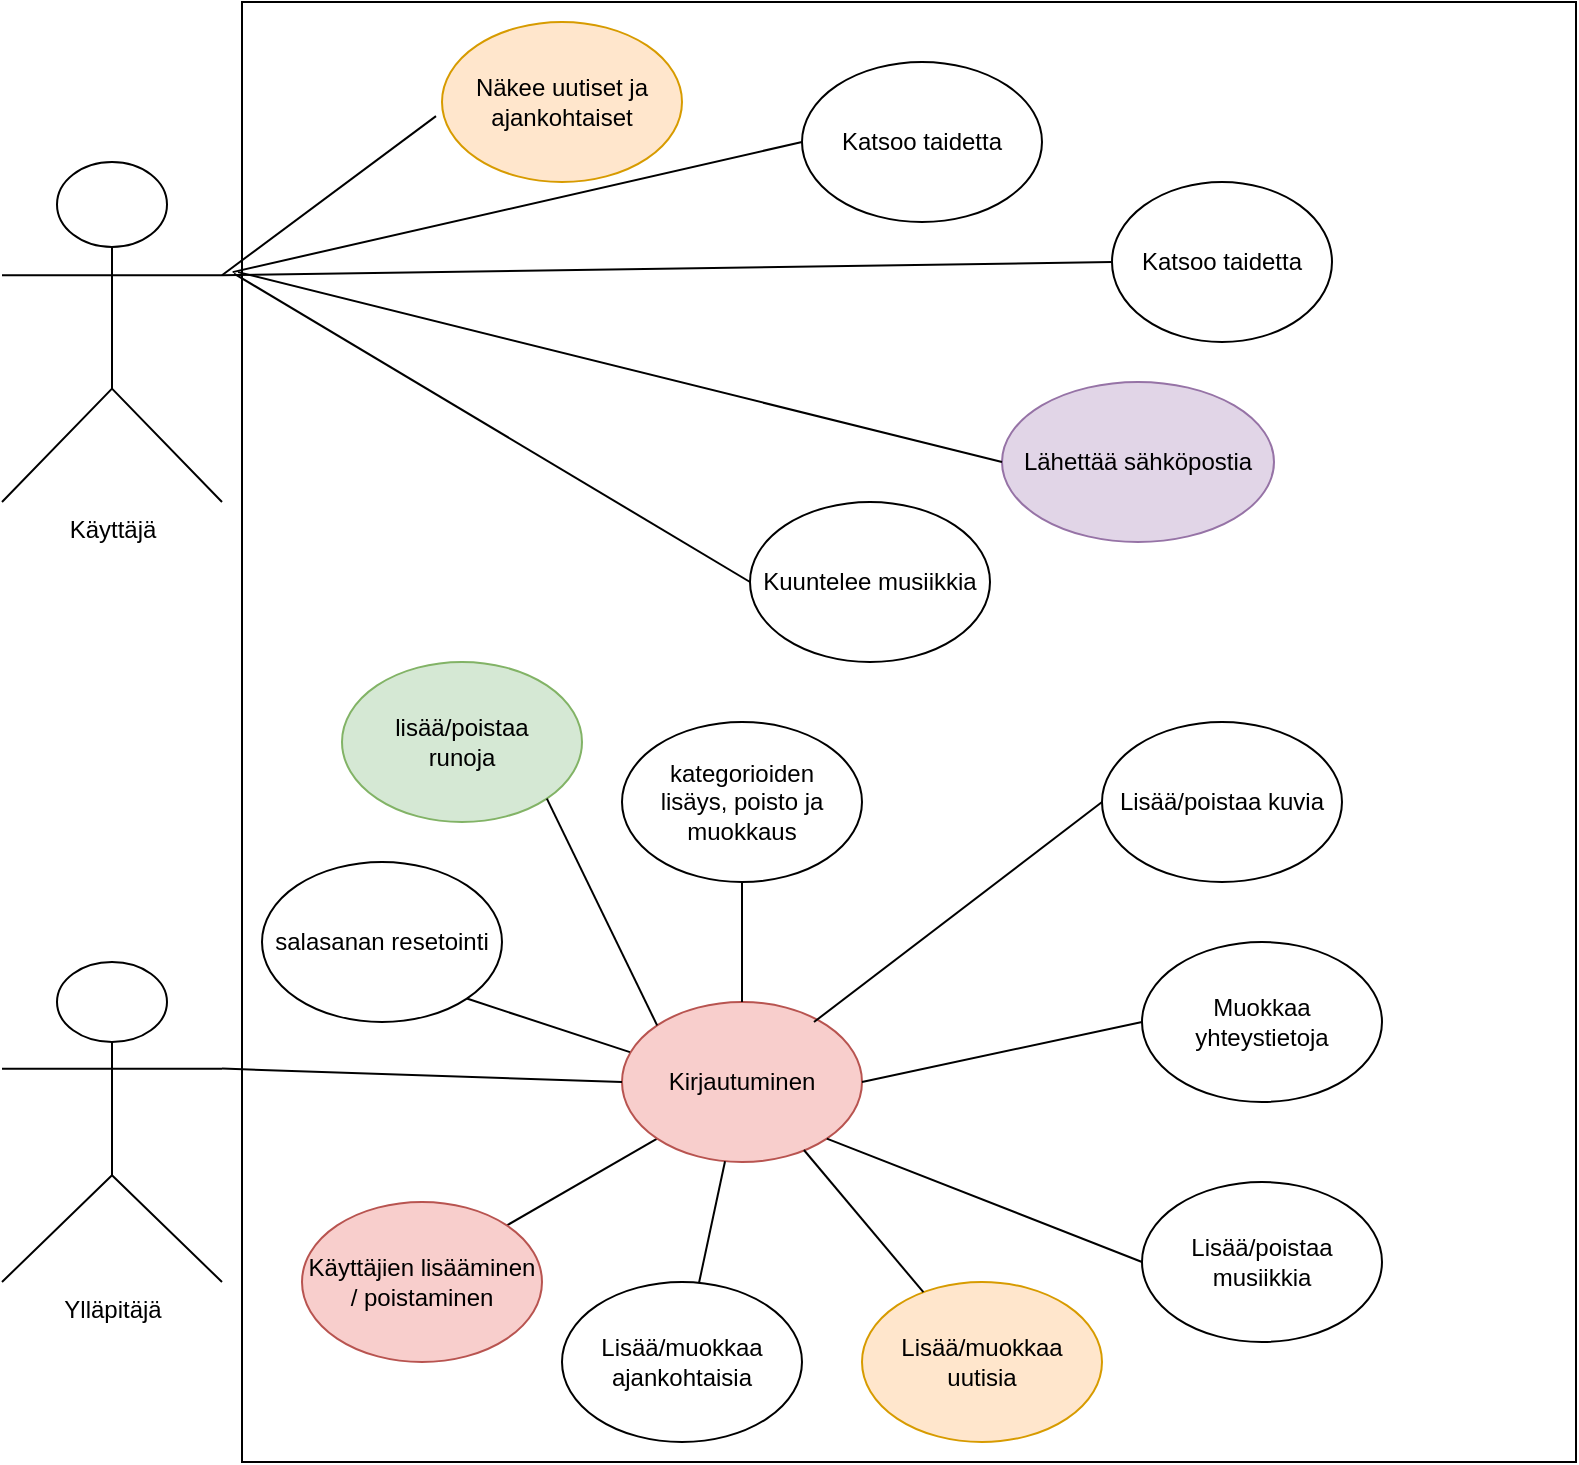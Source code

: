 <mxfile>
    <diagram id="ksLDnj11jvBSVgich1BF" name="Page-1">
        <mxGraphModel dx="719" dy="479" grid="1" gridSize="10" guides="1" tooltips="1" connect="1" arrows="1" fold="1" page="1" pageScale="1" pageWidth="827" pageHeight="1169" math="0" shadow="0">
            <root>
                <mxCell id="0"/>
                <mxCell id="1" parent="0"/>
                <mxCell id="sUD-oqhOBlfnAYwRkRvR-2" value="Käyttäjä" style="shape=umlActor;verticalLabelPosition=bottom;verticalAlign=top;html=1;outlineConnect=0;" parent="1" vertex="1">
                    <mxGeometry x="40" y="320" width="110" height="170" as="geometry"/>
                </mxCell>
                <mxCell id="sUD-oqhOBlfnAYwRkRvR-3" value="Ylläpitäjä" style="shape=umlActor;verticalLabelPosition=bottom;verticalAlign=top;html=1;outlineConnect=0;" parent="1" vertex="1">
                    <mxGeometry x="40" y="720" width="110" height="160" as="geometry"/>
                </mxCell>
                <mxCell id="sUD-oqhOBlfnAYwRkRvR-4" value="" style="rounded=0;whiteSpace=wrap;html=1;" parent="1" vertex="1">
                    <mxGeometry x="160" y="240" width="667" height="730" as="geometry"/>
                </mxCell>
                <mxCell id="sUD-oqhOBlfnAYwRkRvR-5" value="Katsoo taidetta" style="ellipse;whiteSpace=wrap;html=1;" parent="1" vertex="1">
                    <mxGeometry x="440" y="270" width="120" height="80" as="geometry"/>
                </mxCell>
                <mxCell id="sUD-oqhOBlfnAYwRkRvR-25" value="Näkee uutiset ja ajankohtaiset" style="ellipse;whiteSpace=wrap;html=1;fillColor=#ffe6cc;strokeColor=#d79b00;" parent="1" vertex="1">
                    <mxGeometry x="260" y="250" width="120" height="80" as="geometry"/>
                </mxCell>
                <mxCell id="sUD-oqhOBlfnAYwRkRvR-27" value="Kuuntelee musiikkia" style="ellipse;whiteSpace=wrap;html=1;" parent="1" vertex="1">
                    <mxGeometry x="414" y="490" width="120" height="80" as="geometry"/>
                </mxCell>
                <mxCell id="sUD-oqhOBlfnAYwRkRvR-28" value="Lähettää sähköpostia" style="ellipse;whiteSpace=wrap;html=1;fillColor=#e1d5e7;strokeColor=#9673a6;" parent="1" vertex="1">
                    <mxGeometry x="540" y="430" width="136" height="80" as="geometry"/>
                </mxCell>
                <mxCell id="3" style="edgeStyle=none;html=1;exitX=0;exitY=1;exitDx=0;exitDy=0;entryX=1;entryY=0;entryDx=0;entryDy=0;endArrow=none;endFill=0;" edge="1" parent="1" source="sUD-oqhOBlfnAYwRkRvR-56" target="2">
                    <mxGeometry relative="1" as="geometry"/>
                </mxCell>
                <mxCell id="sUD-oqhOBlfnAYwRkRvR-56" value="Kirjautuminen" style="ellipse;whiteSpace=wrap;html=1;fillColor=#f8cecc;strokeColor=#b85450;" parent="1" vertex="1">
                    <mxGeometry x="350" y="740" width="120" height="80" as="geometry"/>
                </mxCell>
                <mxCell id="sUD-oqhOBlfnAYwRkRvR-61" value="" style="endArrow=none;html=1;exitX=1;exitY=0.333;exitDx=0;exitDy=0;exitPerimeter=0;entryX=0;entryY=0.5;entryDx=0;entryDy=0;" parent="1" source="sUD-oqhOBlfnAYwRkRvR-3" target="sUD-oqhOBlfnAYwRkRvR-56" edge="1">
                    <mxGeometry width="50" height="50" relative="1" as="geometry">
                        <mxPoint x="250" y="760" as="sourcePoint"/>
                        <mxPoint x="270" y="780" as="targetPoint"/>
                    </mxGeometry>
                </mxCell>
                <mxCell id="sUD-oqhOBlfnAYwRkRvR-75" value="" style="endArrow=none;html=1;entryX=0;entryY=0.5;entryDx=0;entryDy=0;exitX=-0.007;exitY=0.185;exitDx=0;exitDy=0;exitPerimeter=0;" parent="1" source="sUD-oqhOBlfnAYwRkRvR-4" target="sUD-oqhOBlfnAYwRkRvR-5" edge="1">
                    <mxGeometry width="50" height="50" relative="1" as="geometry">
                        <mxPoint x="500" y="520" as="sourcePoint"/>
                        <mxPoint x="480" y="580" as="targetPoint"/>
                    </mxGeometry>
                </mxCell>
                <mxCell id="sUD-oqhOBlfnAYwRkRvR-76" value="" style="endArrow=none;html=1;entryX=0;entryY=0.5;entryDx=0;entryDy=0;exitX=-0.003;exitY=0.185;exitDx=0;exitDy=0;exitPerimeter=0;" parent="1" source="sUD-oqhOBlfnAYwRkRvR-4" target="sUD-oqhOBlfnAYwRkRvR-28" edge="1">
                    <mxGeometry width="50" height="50" relative="1" as="geometry">
                        <mxPoint x="500" y="520" as="sourcePoint"/>
                        <mxPoint x="480" y="560" as="targetPoint"/>
                    </mxGeometry>
                </mxCell>
                <mxCell id="sUD-oqhOBlfnAYwRkRvR-77" value="" style="endArrow=none;html=1;entryX=0;entryY=0.5;entryDx=0;entryDy=0;exitX=-0.006;exitY=0.186;exitDx=0;exitDy=0;exitPerimeter=0;" parent="1" source="sUD-oqhOBlfnAYwRkRvR-4" target="sUD-oqhOBlfnAYwRkRvR-27" edge="1">
                    <mxGeometry width="50" height="50" relative="1" as="geometry">
                        <mxPoint x="500" y="520" as="sourcePoint"/>
                        <mxPoint x="470" y="600" as="targetPoint"/>
                    </mxGeometry>
                </mxCell>
                <mxCell id="sUD-oqhOBlfnAYwRkRvR-83" value="" style="endArrow=none;html=1;entryX=-0.025;entryY=0.588;entryDx=0;entryDy=0;entryPerimeter=0;exitX=1;exitY=0.333;exitDx=0;exitDy=0;exitPerimeter=0;" parent="1" source="sUD-oqhOBlfnAYwRkRvR-2" target="sUD-oqhOBlfnAYwRkRvR-25" edge="1">
                    <mxGeometry width="50" height="50" relative="1" as="geometry">
                        <mxPoint x="400" y="350" as="sourcePoint"/>
                        <mxPoint x="450" y="300" as="targetPoint"/>
                    </mxGeometry>
                </mxCell>
                <mxCell id="sUD-oqhOBlfnAYwRkRvR-88" value="Lisää/poistaa kuvia" style="ellipse;whiteSpace=wrap;html=1;" parent="1" vertex="1">
                    <mxGeometry x="590" y="600" width="120" height="80" as="geometry"/>
                </mxCell>
                <mxCell id="sUD-oqhOBlfnAYwRkRvR-89" value="Muokkaa yhteystietoja" style="ellipse;whiteSpace=wrap;html=1;" parent="1" vertex="1">
                    <mxGeometry x="610" y="710" width="120" height="80" as="geometry"/>
                </mxCell>
                <mxCell id="sUD-oqhOBlfnAYwRkRvR-90" value="Lisää/poistaa musiikkia" style="ellipse;whiteSpace=wrap;html=1;" parent="1" vertex="1">
                    <mxGeometry x="610" y="830" width="120" height="80" as="geometry"/>
                </mxCell>
                <mxCell id="sUD-oqhOBlfnAYwRkRvR-91" value="" style="endArrow=none;html=1;entryX=0;entryY=0.5;entryDx=0;entryDy=0;" parent="1" target="sUD-oqhOBlfnAYwRkRvR-88" edge="1">
                    <mxGeometry width="50" height="50" relative="1" as="geometry">
                        <mxPoint x="446" y="750" as="sourcePoint"/>
                        <mxPoint x="570" y="700" as="targetPoint"/>
                    </mxGeometry>
                </mxCell>
                <mxCell id="sUD-oqhOBlfnAYwRkRvR-92" value="" style="endArrow=none;html=1;entryX=0;entryY=0.5;entryDx=0;entryDy=0;exitX=1;exitY=0.5;exitDx=0;exitDy=0;" parent="1" source="sUD-oqhOBlfnAYwRkRvR-56" target="sUD-oqhOBlfnAYwRkRvR-89" edge="1">
                    <mxGeometry width="50" height="50" relative="1" as="geometry">
                        <mxPoint x="470" y="900" as="sourcePoint"/>
                        <mxPoint x="520" y="850" as="targetPoint"/>
                    </mxGeometry>
                </mxCell>
                <mxCell id="sUD-oqhOBlfnAYwRkRvR-93" value="" style="endArrow=none;html=1;entryX=0;entryY=0.5;entryDx=0;entryDy=0;exitX=1;exitY=1;exitDx=0;exitDy=0;" parent="1" source="sUD-oqhOBlfnAYwRkRvR-56" target="sUD-oqhOBlfnAYwRkRvR-90" edge="1">
                    <mxGeometry width="50" height="50" relative="1" as="geometry">
                        <mxPoint x="500" y="890" as="sourcePoint"/>
                        <mxPoint x="550" y="840" as="targetPoint"/>
                    </mxGeometry>
                </mxCell>
                <mxCell id="avfqZFJ4CwI5auyELzJ6-1" value="Lisää/muokkaa&lt;br&gt;uutisia" style="ellipse;whiteSpace=wrap;html=1;fillColor=#ffe6cc;strokeColor=#d79b00;" parent="1" vertex="1">
                    <mxGeometry x="470" y="880" width="120" height="80" as="geometry"/>
                </mxCell>
                <mxCell id="avfqZFJ4CwI5auyELzJ6-2" value="Lisää/muokkaa&lt;br&gt;ajankohtaisia" style="ellipse;whiteSpace=wrap;html=1;" parent="1" vertex="1">
                    <mxGeometry x="320" y="880" width="120" height="80" as="geometry"/>
                </mxCell>
                <mxCell id="avfqZFJ4CwI5auyELzJ6-3" value="" style="endArrow=none;html=1;" parent="1" source="avfqZFJ4CwI5auyELzJ6-2" target="sUD-oqhOBlfnAYwRkRvR-56" edge="1">
                    <mxGeometry width="50" height="50" relative="1" as="geometry">
                        <mxPoint x="310" y="870" as="sourcePoint"/>
                        <mxPoint x="360" y="820" as="targetPoint"/>
                    </mxGeometry>
                </mxCell>
                <mxCell id="avfqZFJ4CwI5auyELzJ6-4" value="" style="endArrow=none;html=1;entryX=0.758;entryY=0.925;entryDx=0;entryDy=0;entryPerimeter=0;" parent="1" source="avfqZFJ4CwI5auyELzJ6-1" target="sUD-oqhOBlfnAYwRkRvR-56" edge="1">
                    <mxGeometry width="50" height="50" relative="1" as="geometry">
                        <mxPoint x="430" y="890" as="sourcePoint"/>
                        <mxPoint x="480" y="840" as="targetPoint"/>
                    </mxGeometry>
                </mxCell>
                <mxCell id="avfqZFJ4CwI5auyELzJ6-5" value="salasanan resetointi" style="ellipse;whiteSpace=wrap;html=1;" parent="1" vertex="1">
                    <mxGeometry x="170" y="670" width="120" height="80" as="geometry"/>
                </mxCell>
                <mxCell id="avfqZFJ4CwI5auyELzJ6-6" value="" style="endArrow=none;html=1;entryX=1;entryY=1;entryDx=0;entryDy=0;exitX=0.033;exitY=0.313;exitDx=0;exitDy=0;exitPerimeter=0;" parent="1" source="sUD-oqhOBlfnAYwRkRvR-56" target="avfqZFJ4CwI5auyELzJ6-5" edge="1">
                    <mxGeometry width="50" height="50" relative="1" as="geometry">
                        <mxPoint x="350" y="740" as="sourcePoint"/>
                        <mxPoint x="400" y="690" as="targetPoint"/>
                    </mxGeometry>
                </mxCell>
                <mxCell id="avfqZFJ4CwI5auyELzJ6-7" value="lisää/poistaa&lt;br&gt;runoja" style="ellipse;whiteSpace=wrap;html=1;fillColor=#d5e8d4;strokeColor=#82b366;" parent="1" vertex="1">
                    <mxGeometry x="210" y="570" width="120" height="80" as="geometry"/>
                </mxCell>
                <mxCell id="avfqZFJ4CwI5auyELzJ6-8" value="" style="endArrow=none;html=1;entryX=1;entryY=1;entryDx=0;entryDy=0;exitX=0;exitY=0;exitDx=0;exitDy=0;" parent="1" source="sUD-oqhOBlfnAYwRkRvR-56" target="avfqZFJ4CwI5auyELzJ6-7" edge="1">
                    <mxGeometry width="50" height="50" relative="1" as="geometry">
                        <mxPoint x="330" y="720" as="sourcePoint"/>
                        <mxPoint x="380" y="670" as="targetPoint"/>
                    </mxGeometry>
                </mxCell>
                <mxCell id="avfqZFJ4CwI5auyELzJ6-9" value="kategorioiden&lt;br&gt;lisäys, poisto ja muokkaus" style="ellipse;whiteSpace=wrap;html=1;" parent="1" vertex="1">
                    <mxGeometry x="350" y="600" width="120" height="80" as="geometry"/>
                </mxCell>
                <mxCell id="avfqZFJ4CwI5auyELzJ6-10" value="" style="endArrow=none;html=1;entryX=0.5;entryY=1;entryDx=0;entryDy=0;exitX=0.5;exitY=0;exitDx=0;exitDy=0;" parent="1" source="sUD-oqhOBlfnAYwRkRvR-56" target="avfqZFJ4CwI5auyELzJ6-9" edge="1">
                    <mxGeometry width="50" height="50" relative="1" as="geometry">
                        <mxPoint x="370" y="720" as="sourcePoint"/>
                        <mxPoint x="420" y="670" as="targetPoint"/>
                    </mxGeometry>
                </mxCell>
                <mxCell id="2" value="Käyttäjien lisääminen / poistaminen" style="ellipse;whiteSpace=wrap;html=1;fillColor=#f8cecc;strokeColor=#b85450;" vertex="1" parent="1">
                    <mxGeometry x="190" y="840" width="120" height="80" as="geometry"/>
                </mxCell>
                <mxCell id="5" style="edgeStyle=none;html=1;exitX=0;exitY=0.5;exitDx=0;exitDy=0;entryX=1;entryY=0.333;entryDx=0;entryDy=0;entryPerimeter=0;endArrow=none;endFill=0;" edge="1" parent="1" source="4" target="sUD-oqhOBlfnAYwRkRvR-2">
                    <mxGeometry relative="1" as="geometry"/>
                </mxCell>
                <mxCell id="4" value="Katsoo taidetta" style="ellipse;whiteSpace=wrap;html=1;" vertex="1" parent="1">
                    <mxGeometry x="595" y="330" width="110" height="80" as="geometry"/>
                </mxCell>
            </root>
        </mxGraphModel>
    </diagram>
</mxfile>